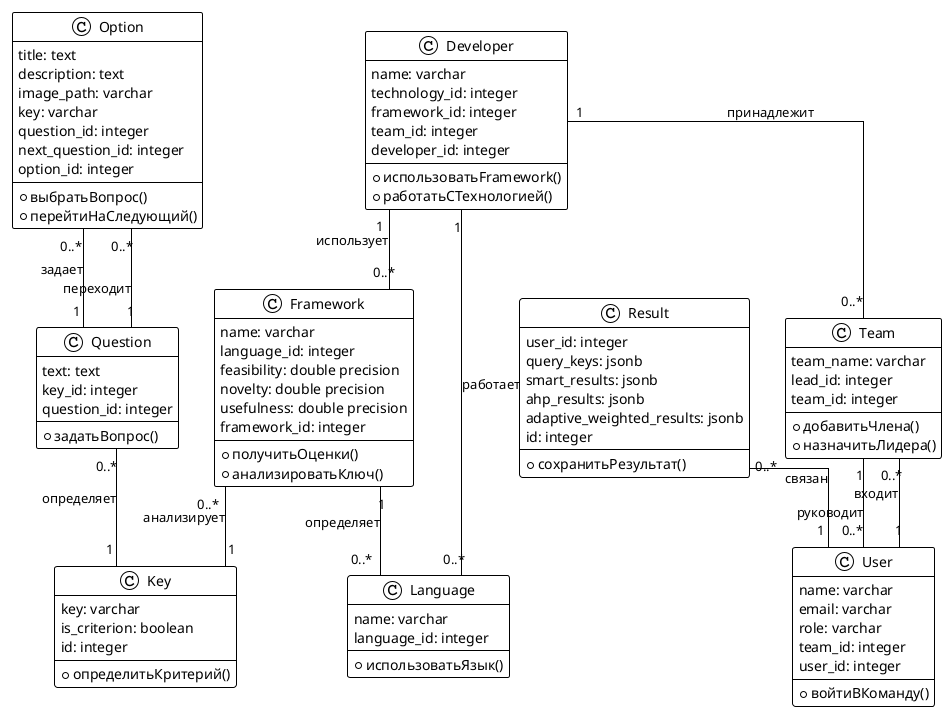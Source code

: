 @startuml
!theme plain
top to bottom direction
skinparam linetype ortho
skinparam defaultFontName Arial

class Developer {
  name: varchar
  technology_id: integer
  framework_id: integer
  team_id: integer
  developer_id: integer

  + использоватьFramework()
  + работатьСТехнологией()
}

class Framework {
  name: varchar
  language_id: integer
  feasibility: double precision
  novelty: double precision
  usefulness: double precision
  framework_id: integer

  + получитьОценки()
  + анализироватьКлюч()
}

class Key {
  key: varchar
  is_criterion: boolean
  id: integer

  + определитьКритерий()
}

class Language {
  name: varchar
  language_id: integer

  + использоватьЯзык()
}

class Option {
  title: text
  description: text
  image_path: varchar
  key: varchar
  question_id: integer
  next_question_id: integer
  option_id: integer

  + выбратьВопрос()
  + перейтиНаСледующий()
}

class Question {
  text: text
  key_id: integer
  question_id: integer

  + задатьВопрос()
}

class Result {
  user_id: integer
  query_keys: jsonb
  smart_results: jsonb
  ahp_results: jsonb
  adaptive_weighted_results: jsonb
  id: integer

  + сохранитьРезультат()
}

class Team {
  team_name: varchar
  lead_id: integer
  team_id: integer

  + добавитьЧлена()
  + назначитьЛидера()
}

class User {
  name: varchar
  email: varchar
  role: varchar
  team_id: integer
  user_id: integer

  + войтиВКоманду()
}

Developer "1" -- "0..*" Framework : использует
Developer "1" -- "0..*" Language : работает
Developer "1" -- "0..*" Team : принадлежит
Framework "1" -- "0..*" Language : определяет
Framework "0..*" -- "1" Key : анализирует
Option "0..*" -- "1" Question : задает
Option "0..*" -- "1" Question : переходит
Question "0..*" -- "1" Key : определяет
Result "0..*" -- "1" User : связан
Team "1" -- "0..*" User : руководит
User "1" -- "0..*" Team : входит

@enduml
